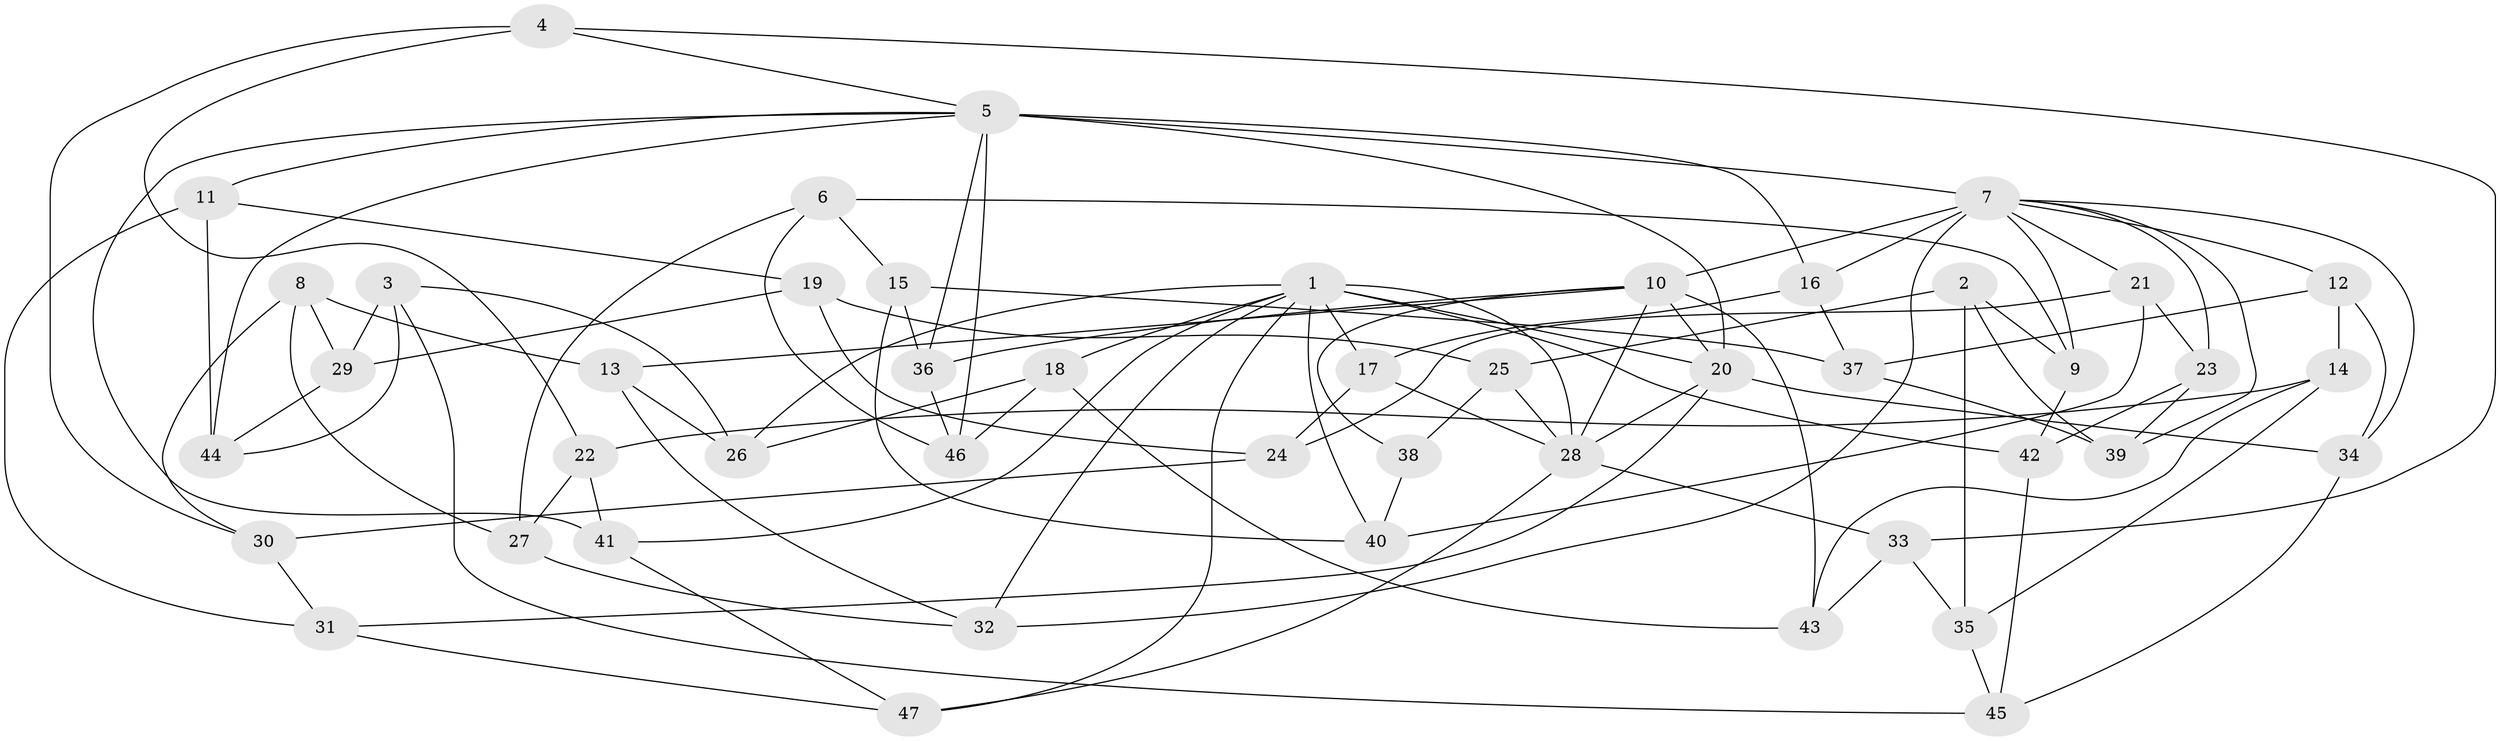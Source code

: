 // original degree distribution, {4: 1.0}
// Generated by graph-tools (version 1.1) at 2025/53/03/04/25 22:53:59]
// undirected, 47 vertices, 106 edges
graph export_dot {
  node [color=gray90,style=filled];
  1;
  2;
  3;
  4;
  5;
  6;
  7;
  8;
  9;
  10;
  11;
  12;
  13;
  14;
  15;
  16;
  17;
  18;
  19;
  20;
  21;
  22;
  23;
  24;
  25;
  26;
  27;
  28;
  29;
  30;
  31;
  32;
  33;
  34;
  35;
  36;
  37;
  38;
  39;
  40;
  41;
  42;
  43;
  44;
  45;
  46;
  47;
  1 -- 17 [weight=1.0];
  1 -- 18 [weight=1.0];
  1 -- 20 [weight=1.0];
  1 -- 26 [weight=1.0];
  1 -- 28 [weight=3.0];
  1 -- 32 [weight=1.0];
  1 -- 40 [weight=1.0];
  1 -- 41 [weight=1.0];
  1 -- 42 [weight=1.0];
  1 -- 47 [weight=1.0];
  2 -- 9 [weight=1.0];
  2 -- 25 [weight=1.0];
  2 -- 35 [weight=1.0];
  2 -- 39 [weight=1.0];
  3 -- 26 [weight=1.0];
  3 -- 29 [weight=1.0];
  3 -- 44 [weight=1.0];
  3 -- 45 [weight=1.0];
  4 -- 5 [weight=1.0];
  4 -- 22 [weight=1.0];
  4 -- 30 [weight=1.0];
  4 -- 33 [weight=1.0];
  5 -- 7 [weight=2.0];
  5 -- 11 [weight=1.0];
  5 -- 16 [weight=1.0];
  5 -- 20 [weight=1.0];
  5 -- 36 [weight=1.0];
  5 -- 41 [weight=1.0];
  5 -- 44 [weight=1.0];
  5 -- 46 [weight=1.0];
  6 -- 9 [weight=1.0];
  6 -- 15 [weight=1.0];
  6 -- 27 [weight=1.0];
  6 -- 46 [weight=1.0];
  7 -- 9 [weight=1.0];
  7 -- 10 [weight=2.0];
  7 -- 12 [weight=1.0];
  7 -- 16 [weight=1.0];
  7 -- 21 [weight=1.0];
  7 -- 23 [weight=1.0];
  7 -- 32 [weight=1.0];
  7 -- 34 [weight=1.0];
  7 -- 39 [weight=1.0];
  8 -- 13 [weight=1.0];
  8 -- 27 [weight=1.0];
  8 -- 29 [weight=1.0];
  8 -- 30 [weight=1.0];
  9 -- 42 [weight=1.0];
  10 -- 13 [weight=1.0];
  10 -- 20 [weight=1.0];
  10 -- 28 [weight=2.0];
  10 -- 36 [weight=1.0];
  10 -- 38 [weight=2.0];
  10 -- 43 [weight=1.0];
  11 -- 19 [weight=1.0];
  11 -- 31 [weight=1.0];
  11 -- 44 [weight=1.0];
  12 -- 14 [weight=1.0];
  12 -- 34 [weight=1.0];
  12 -- 37 [weight=1.0];
  13 -- 26 [weight=1.0];
  13 -- 32 [weight=1.0];
  14 -- 22 [weight=1.0];
  14 -- 35 [weight=1.0];
  14 -- 43 [weight=1.0];
  15 -- 36 [weight=1.0];
  15 -- 37 [weight=1.0];
  15 -- 40 [weight=1.0];
  16 -- 17 [weight=1.0];
  16 -- 37 [weight=1.0];
  17 -- 24 [weight=1.0];
  17 -- 28 [weight=1.0];
  18 -- 26 [weight=1.0];
  18 -- 43 [weight=1.0];
  18 -- 46 [weight=1.0];
  19 -- 24 [weight=1.0];
  19 -- 25 [weight=1.0];
  19 -- 29 [weight=1.0];
  20 -- 28 [weight=1.0];
  20 -- 31 [weight=1.0];
  20 -- 34 [weight=1.0];
  21 -- 23 [weight=1.0];
  21 -- 24 [weight=1.0];
  21 -- 40 [weight=1.0];
  22 -- 27 [weight=1.0];
  22 -- 41 [weight=1.0];
  23 -- 39 [weight=1.0];
  23 -- 42 [weight=1.0];
  24 -- 30 [weight=1.0];
  25 -- 28 [weight=1.0];
  25 -- 38 [weight=1.0];
  27 -- 32 [weight=1.0];
  28 -- 33 [weight=1.0];
  28 -- 47 [weight=1.0];
  29 -- 44 [weight=1.0];
  30 -- 31 [weight=1.0];
  31 -- 47 [weight=1.0];
  33 -- 35 [weight=1.0];
  33 -- 43 [weight=1.0];
  34 -- 45 [weight=1.0];
  35 -- 45 [weight=1.0];
  36 -- 46 [weight=1.0];
  37 -- 39 [weight=1.0];
  38 -- 40 [weight=1.0];
  41 -- 47 [weight=1.0];
  42 -- 45 [weight=1.0];
}

